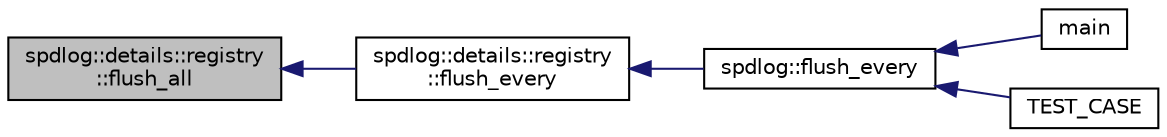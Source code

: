 digraph "spdlog::details::registry::flush_all"
{
  edge [fontname="Helvetica",fontsize="10",labelfontname="Helvetica",labelfontsize="10"];
  node [fontname="Helvetica",fontsize="10",shape=record];
  rankdir="LR";
  Node1 [label="spdlog::details::registry\l::flush_all",height=0.2,width=0.4,color="black", fillcolor="grey75", style="filled" fontcolor="black"];
  Node1 -> Node2 [dir="back",color="midnightblue",fontsize="10",style="solid",fontname="Helvetica"];
  Node2 [label="spdlog::details::registry\l::flush_every",height=0.2,width=0.4,color="black", fillcolor="white", style="filled",URL="$classspdlog_1_1details_1_1registry.html#a78eb75a31640c0bb204d7f2123ba825c"];
  Node2 -> Node3 [dir="back",color="midnightblue",fontsize="10",style="solid",fontname="Helvetica"];
  Node3 [label="spdlog::flush_every",height=0.2,width=0.4,color="black", fillcolor="white", style="filled",URL="$namespacespdlog.html#a70d5763d644df282a67999baf4680dde"];
  Node3 -> Node4 [dir="back",color="midnightblue",fontsize="10",style="solid",fontname="Helvetica"];
  Node4 [label="main",height=0.2,width=0.4,color="black", fillcolor="white", style="filled",URL="$example_8cpp.html#a81ce304348a420752ee080480d2b3095"];
  Node3 -> Node5 [dir="back",color="midnightblue",fontsize="10",style="solid",fontname="Helvetica"];
  Node5 [label="TEST_CASE",height=0.2,width=0.4,color="black", fillcolor="white", style="filled",URL="$test__async_8cpp.html#a38b6b1230d4b1a8ec3195d33cb900b4c"];
}
